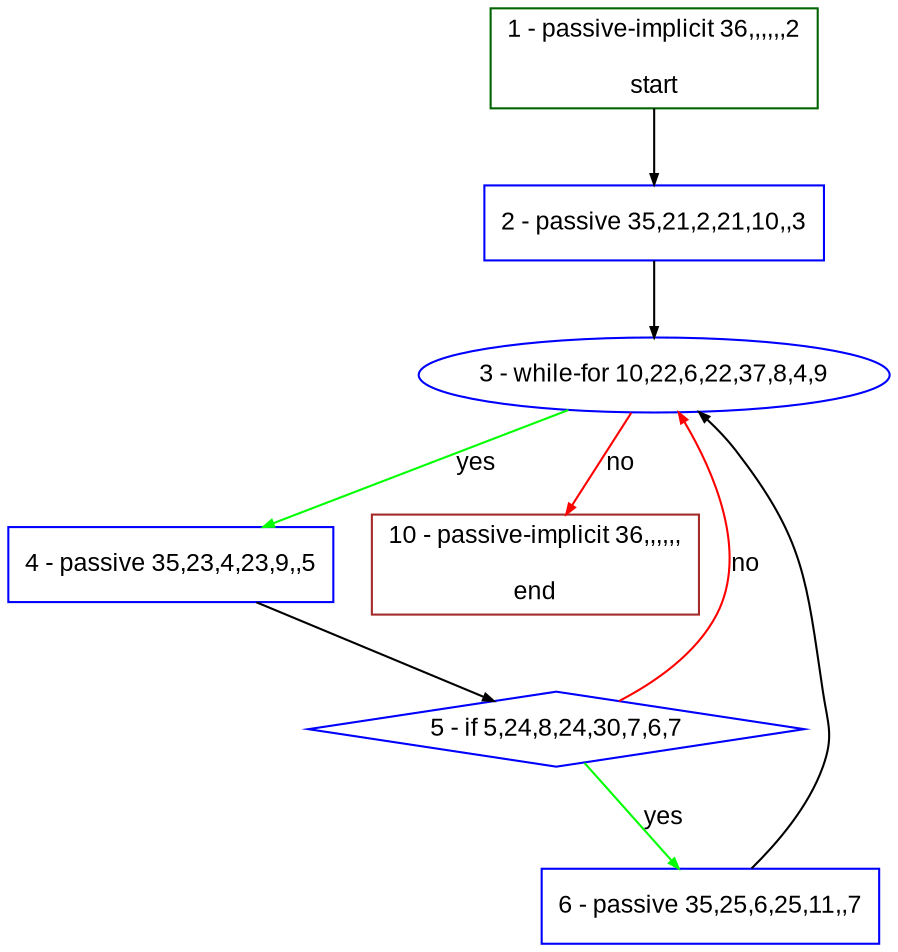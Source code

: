 digraph "" {
  graph [bgcolor="white", fillcolor="#FFFFCC", pack="true", packmode="clust", fontname="Arial", label="", fontsize="12", compound="true", style="rounded,filled"];
  node [node_initialized="no", fillcolor="white", fontname="Arial", label="", color="grey", fontsize="12", fixedsize="false", compound="true", shape="rectangle", style="filled"];
  edge [arrowtail="none", lhead="", fontcolor="black", fontname="Arial", label="", color="black", fontsize="12", arrowhead="normal", arrowsize="0.5", compound="true", ltail="", dir="forward"];
  __N1 [fillcolor="#ffffff", label="2 - passive 35,21,2,21,10,,3", color="#0000ff", shape="box", style="filled"];
  __N2 [fillcolor="#ffffff", label="1 - passive-implicit 36,,,,,,2\n\nstart", color="#006400", shape="box", style="filled"];
  __N3 [fillcolor="#ffffff", label="3 - while-for 10,22,6,22,37,8,4,9", color="#0000ff", shape="oval", style="filled"];
  __N4 [fillcolor="#ffffff", label="4 - passive 35,23,4,23,9,,5", color="#0000ff", shape="box", style="filled"];
  __N5 [fillcolor="#ffffff", label="10 - passive-implicit 36,,,,,,\n\nend", color="#a52a2a", shape="box", style="filled"];
  __N6 [fillcolor="#ffffff", label="5 - if 5,24,8,24,30,7,6,7", color="#0000ff", shape="diamond", style="filled"];
  __N7 [fillcolor="#ffffff", label="6 - passive 35,25,6,25,11,,7", color="#0000ff", shape="box", style="filled"];
  __N2 -> __N1 [arrowtail="none", color="#000000", label="", arrowhead="normal", dir="forward"];
  __N1 -> __N3 [arrowtail="none", color="#000000", label="", arrowhead="normal", dir="forward"];
  __N3 -> __N4 [arrowtail="none", color="#00ff00", label="yes", arrowhead="normal", dir="forward"];
  __N3 -> __N5 [arrowtail="none", color="#ff0000", label="no", arrowhead="normal", dir="forward"];
  __N4 -> __N6 [arrowtail="none", color="#000000", label="", arrowhead="normal", dir="forward"];
  __N6 -> __N3 [arrowtail="none", color="#ff0000", label="no", arrowhead="normal", dir="forward"];
  __N6 -> __N7 [arrowtail="none", color="#00ff00", label="yes", arrowhead="normal", dir="forward"];
  __N7 -> __N3 [arrowtail="none", color="#000000", label="", arrowhead="normal", dir="forward"];
}
